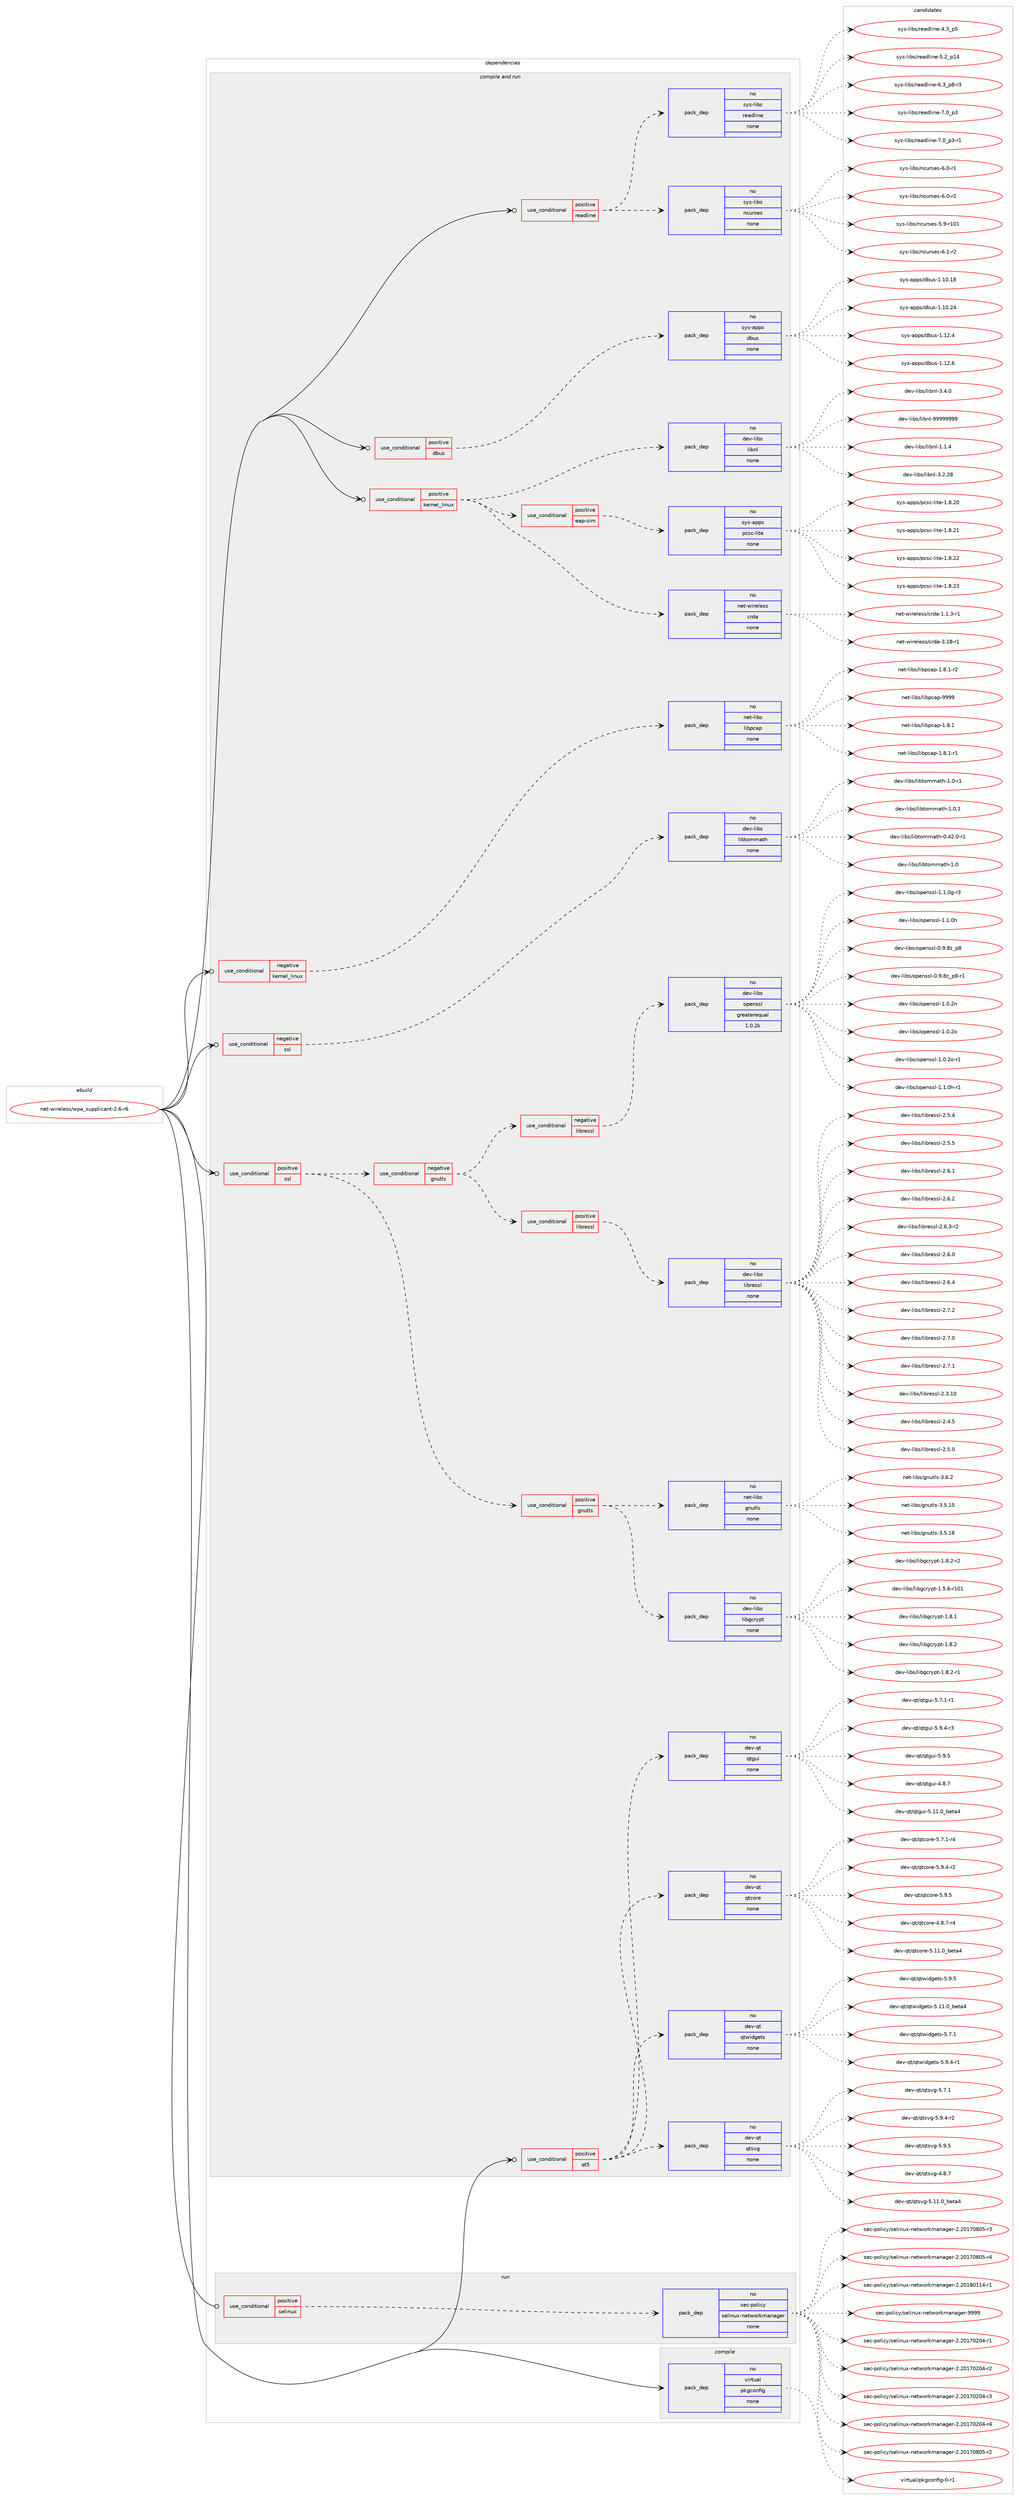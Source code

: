 digraph prolog {

# *************
# Graph options
# *************

newrank=true;
concentrate=true;
compound=true;
graph [rankdir=LR,fontname=Helvetica,fontsize=10,ranksep=1.5];#, ranksep=2.5, nodesep=0.2];
edge  [arrowhead=vee];
node  [fontname=Helvetica,fontsize=10];

# **********
# The ebuild
# **********

subgraph cluster_leftcol {
color=gray;
rank=same;
label=<<i>ebuild</i>>;
id [label="net-wireless/wpa_supplicant-2.6-r6", color=red, width=4, href="../net-wireless/wpa_supplicant-2.6-r6.svg"];
}

# ****************
# The dependencies
# ****************

subgraph cluster_midcol {
color=gray;
label=<<i>dependencies</i>>;
subgraph cluster_compile {
fillcolor="#eeeeee";
style=filled;
label=<<i>compile</i>>;
subgraph pack354 {
dependency591 [label=<<TABLE BORDER="0" CELLBORDER="1" CELLSPACING="0" CELLPADDING="4" WIDTH="220"><TR><TD ROWSPAN="6" CELLPADDING="30">pack_dep</TD></TR><TR><TD WIDTH="110">no</TD></TR><TR><TD>virtual</TD></TR><TR><TD>pkgconfig</TD></TR><TR><TD>none</TD></TR><TR><TD></TD></TR></TABLE>>, shape=none, color=blue];
}
id:e -> dependency591:w [weight=20,style="solid",arrowhead="vee"];
}
subgraph cluster_compileandrun {
fillcolor="#eeeeee";
style=filled;
label=<<i>compile and run</i>>;
subgraph cond227 {
dependency592 [label=<<TABLE BORDER="0" CELLBORDER="1" CELLSPACING="0" CELLPADDING="4"><TR><TD ROWSPAN="3" CELLPADDING="10">use_conditional</TD></TR><TR><TD>negative</TD></TR><TR><TD>kernel_linux</TD></TR></TABLE>>, shape=none, color=red];
subgraph pack355 {
dependency593 [label=<<TABLE BORDER="0" CELLBORDER="1" CELLSPACING="0" CELLPADDING="4" WIDTH="220"><TR><TD ROWSPAN="6" CELLPADDING="30">pack_dep</TD></TR><TR><TD WIDTH="110">no</TD></TR><TR><TD>net-libs</TD></TR><TR><TD>libpcap</TD></TR><TR><TD>none</TD></TR><TR><TD></TD></TR></TABLE>>, shape=none, color=blue];
}
dependency592:e -> dependency593:w [weight=20,style="dashed",arrowhead="vee"];
}
id:e -> dependency592:w [weight=20,style="solid",arrowhead="odotvee"];
subgraph cond228 {
dependency594 [label=<<TABLE BORDER="0" CELLBORDER="1" CELLSPACING="0" CELLPADDING="4"><TR><TD ROWSPAN="3" CELLPADDING="10">use_conditional</TD></TR><TR><TD>negative</TD></TR><TR><TD>ssl</TD></TR></TABLE>>, shape=none, color=red];
subgraph pack356 {
dependency595 [label=<<TABLE BORDER="0" CELLBORDER="1" CELLSPACING="0" CELLPADDING="4" WIDTH="220"><TR><TD ROWSPAN="6" CELLPADDING="30">pack_dep</TD></TR><TR><TD WIDTH="110">no</TD></TR><TR><TD>dev-libs</TD></TR><TR><TD>libtommath</TD></TR><TR><TD>none</TD></TR><TR><TD></TD></TR></TABLE>>, shape=none, color=blue];
}
dependency594:e -> dependency595:w [weight=20,style="dashed",arrowhead="vee"];
}
id:e -> dependency594:w [weight=20,style="solid",arrowhead="odotvee"];
subgraph cond229 {
dependency596 [label=<<TABLE BORDER="0" CELLBORDER="1" CELLSPACING="0" CELLPADDING="4"><TR><TD ROWSPAN="3" CELLPADDING="10">use_conditional</TD></TR><TR><TD>positive</TD></TR><TR><TD>dbus</TD></TR></TABLE>>, shape=none, color=red];
subgraph pack357 {
dependency597 [label=<<TABLE BORDER="0" CELLBORDER="1" CELLSPACING="0" CELLPADDING="4" WIDTH="220"><TR><TD ROWSPAN="6" CELLPADDING="30">pack_dep</TD></TR><TR><TD WIDTH="110">no</TD></TR><TR><TD>sys-apps</TD></TR><TR><TD>dbus</TD></TR><TR><TD>none</TD></TR><TR><TD></TD></TR></TABLE>>, shape=none, color=blue];
}
dependency596:e -> dependency597:w [weight=20,style="dashed",arrowhead="vee"];
}
id:e -> dependency596:w [weight=20,style="solid",arrowhead="odotvee"];
subgraph cond230 {
dependency598 [label=<<TABLE BORDER="0" CELLBORDER="1" CELLSPACING="0" CELLPADDING="4"><TR><TD ROWSPAN="3" CELLPADDING="10">use_conditional</TD></TR><TR><TD>positive</TD></TR><TR><TD>kernel_linux</TD></TR></TABLE>>, shape=none, color=red];
subgraph pack358 {
dependency599 [label=<<TABLE BORDER="0" CELLBORDER="1" CELLSPACING="0" CELLPADDING="4" WIDTH="220"><TR><TD ROWSPAN="6" CELLPADDING="30">pack_dep</TD></TR><TR><TD WIDTH="110">no</TD></TR><TR><TD>dev-libs</TD></TR><TR><TD>libnl</TD></TR><TR><TD>none</TD></TR><TR><TD></TD></TR></TABLE>>, shape=none, color=blue];
}
dependency598:e -> dependency599:w [weight=20,style="dashed",arrowhead="vee"];
subgraph pack359 {
dependency600 [label=<<TABLE BORDER="0" CELLBORDER="1" CELLSPACING="0" CELLPADDING="4" WIDTH="220"><TR><TD ROWSPAN="6" CELLPADDING="30">pack_dep</TD></TR><TR><TD WIDTH="110">no</TD></TR><TR><TD>net-wireless</TD></TR><TR><TD>crda</TD></TR><TR><TD>none</TD></TR><TR><TD></TD></TR></TABLE>>, shape=none, color=blue];
}
dependency598:e -> dependency600:w [weight=20,style="dashed",arrowhead="vee"];
subgraph cond231 {
dependency601 [label=<<TABLE BORDER="0" CELLBORDER="1" CELLSPACING="0" CELLPADDING="4"><TR><TD ROWSPAN="3" CELLPADDING="10">use_conditional</TD></TR><TR><TD>positive</TD></TR><TR><TD>eap-sim</TD></TR></TABLE>>, shape=none, color=red];
subgraph pack360 {
dependency602 [label=<<TABLE BORDER="0" CELLBORDER="1" CELLSPACING="0" CELLPADDING="4" WIDTH="220"><TR><TD ROWSPAN="6" CELLPADDING="30">pack_dep</TD></TR><TR><TD WIDTH="110">no</TD></TR><TR><TD>sys-apps</TD></TR><TR><TD>pcsc-lite</TD></TR><TR><TD>none</TD></TR><TR><TD></TD></TR></TABLE>>, shape=none, color=blue];
}
dependency601:e -> dependency602:w [weight=20,style="dashed",arrowhead="vee"];
}
dependency598:e -> dependency601:w [weight=20,style="dashed",arrowhead="vee"];
}
id:e -> dependency598:w [weight=20,style="solid",arrowhead="odotvee"];
subgraph cond232 {
dependency603 [label=<<TABLE BORDER="0" CELLBORDER="1" CELLSPACING="0" CELLPADDING="4"><TR><TD ROWSPAN="3" CELLPADDING="10">use_conditional</TD></TR><TR><TD>positive</TD></TR><TR><TD>qt5</TD></TR></TABLE>>, shape=none, color=red];
subgraph pack361 {
dependency604 [label=<<TABLE BORDER="0" CELLBORDER="1" CELLSPACING="0" CELLPADDING="4" WIDTH="220"><TR><TD ROWSPAN="6" CELLPADDING="30">pack_dep</TD></TR><TR><TD WIDTH="110">no</TD></TR><TR><TD>dev-qt</TD></TR><TR><TD>qtcore</TD></TR><TR><TD>none</TD></TR><TR><TD></TD></TR></TABLE>>, shape=none, color=blue];
}
dependency603:e -> dependency604:w [weight=20,style="dashed",arrowhead="vee"];
subgraph pack362 {
dependency605 [label=<<TABLE BORDER="0" CELLBORDER="1" CELLSPACING="0" CELLPADDING="4" WIDTH="220"><TR><TD ROWSPAN="6" CELLPADDING="30">pack_dep</TD></TR><TR><TD WIDTH="110">no</TD></TR><TR><TD>dev-qt</TD></TR><TR><TD>qtgui</TD></TR><TR><TD>none</TD></TR><TR><TD></TD></TR></TABLE>>, shape=none, color=blue];
}
dependency603:e -> dependency605:w [weight=20,style="dashed",arrowhead="vee"];
subgraph pack363 {
dependency606 [label=<<TABLE BORDER="0" CELLBORDER="1" CELLSPACING="0" CELLPADDING="4" WIDTH="220"><TR><TD ROWSPAN="6" CELLPADDING="30">pack_dep</TD></TR><TR><TD WIDTH="110">no</TD></TR><TR><TD>dev-qt</TD></TR><TR><TD>qtsvg</TD></TR><TR><TD>none</TD></TR><TR><TD></TD></TR></TABLE>>, shape=none, color=blue];
}
dependency603:e -> dependency606:w [weight=20,style="dashed",arrowhead="vee"];
subgraph pack364 {
dependency607 [label=<<TABLE BORDER="0" CELLBORDER="1" CELLSPACING="0" CELLPADDING="4" WIDTH="220"><TR><TD ROWSPAN="6" CELLPADDING="30">pack_dep</TD></TR><TR><TD WIDTH="110">no</TD></TR><TR><TD>dev-qt</TD></TR><TR><TD>qtwidgets</TD></TR><TR><TD>none</TD></TR><TR><TD></TD></TR></TABLE>>, shape=none, color=blue];
}
dependency603:e -> dependency607:w [weight=20,style="dashed",arrowhead="vee"];
}
id:e -> dependency603:w [weight=20,style="solid",arrowhead="odotvee"];
subgraph cond233 {
dependency608 [label=<<TABLE BORDER="0" CELLBORDER="1" CELLSPACING="0" CELLPADDING="4"><TR><TD ROWSPAN="3" CELLPADDING="10">use_conditional</TD></TR><TR><TD>positive</TD></TR><TR><TD>readline</TD></TR></TABLE>>, shape=none, color=red];
subgraph pack365 {
dependency609 [label=<<TABLE BORDER="0" CELLBORDER="1" CELLSPACING="0" CELLPADDING="4" WIDTH="220"><TR><TD ROWSPAN="6" CELLPADDING="30">pack_dep</TD></TR><TR><TD WIDTH="110">no</TD></TR><TR><TD>sys-libs</TD></TR><TR><TD>ncurses</TD></TR><TR><TD>none</TD></TR><TR><TD></TD></TR></TABLE>>, shape=none, color=blue];
}
dependency608:e -> dependency609:w [weight=20,style="dashed",arrowhead="vee"];
subgraph pack366 {
dependency610 [label=<<TABLE BORDER="0" CELLBORDER="1" CELLSPACING="0" CELLPADDING="4" WIDTH="220"><TR><TD ROWSPAN="6" CELLPADDING="30">pack_dep</TD></TR><TR><TD WIDTH="110">no</TD></TR><TR><TD>sys-libs</TD></TR><TR><TD>readline</TD></TR><TR><TD>none</TD></TR><TR><TD></TD></TR></TABLE>>, shape=none, color=blue];
}
dependency608:e -> dependency610:w [weight=20,style="dashed",arrowhead="vee"];
}
id:e -> dependency608:w [weight=20,style="solid",arrowhead="odotvee"];
subgraph cond234 {
dependency611 [label=<<TABLE BORDER="0" CELLBORDER="1" CELLSPACING="0" CELLPADDING="4"><TR><TD ROWSPAN="3" CELLPADDING="10">use_conditional</TD></TR><TR><TD>positive</TD></TR><TR><TD>ssl</TD></TR></TABLE>>, shape=none, color=red];
subgraph cond235 {
dependency612 [label=<<TABLE BORDER="0" CELLBORDER="1" CELLSPACING="0" CELLPADDING="4"><TR><TD ROWSPAN="3" CELLPADDING="10">use_conditional</TD></TR><TR><TD>positive</TD></TR><TR><TD>gnutls</TD></TR></TABLE>>, shape=none, color=red];
subgraph pack367 {
dependency613 [label=<<TABLE BORDER="0" CELLBORDER="1" CELLSPACING="0" CELLPADDING="4" WIDTH="220"><TR><TD ROWSPAN="6" CELLPADDING="30">pack_dep</TD></TR><TR><TD WIDTH="110">no</TD></TR><TR><TD>dev-libs</TD></TR><TR><TD>libgcrypt</TD></TR><TR><TD>none</TD></TR><TR><TD></TD></TR></TABLE>>, shape=none, color=blue];
}
dependency612:e -> dependency613:w [weight=20,style="dashed",arrowhead="vee"];
subgraph pack368 {
dependency614 [label=<<TABLE BORDER="0" CELLBORDER="1" CELLSPACING="0" CELLPADDING="4" WIDTH="220"><TR><TD ROWSPAN="6" CELLPADDING="30">pack_dep</TD></TR><TR><TD WIDTH="110">no</TD></TR><TR><TD>net-libs</TD></TR><TR><TD>gnutls</TD></TR><TR><TD>none</TD></TR><TR><TD></TD></TR></TABLE>>, shape=none, color=blue];
}
dependency612:e -> dependency614:w [weight=20,style="dashed",arrowhead="vee"];
}
dependency611:e -> dependency612:w [weight=20,style="dashed",arrowhead="vee"];
subgraph cond236 {
dependency615 [label=<<TABLE BORDER="0" CELLBORDER="1" CELLSPACING="0" CELLPADDING="4"><TR><TD ROWSPAN="3" CELLPADDING="10">use_conditional</TD></TR><TR><TD>negative</TD></TR><TR><TD>gnutls</TD></TR></TABLE>>, shape=none, color=red];
subgraph cond237 {
dependency616 [label=<<TABLE BORDER="0" CELLBORDER="1" CELLSPACING="0" CELLPADDING="4"><TR><TD ROWSPAN="3" CELLPADDING="10">use_conditional</TD></TR><TR><TD>negative</TD></TR><TR><TD>libressl</TD></TR></TABLE>>, shape=none, color=red];
subgraph pack369 {
dependency617 [label=<<TABLE BORDER="0" CELLBORDER="1" CELLSPACING="0" CELLPADDING="4" WIDTH="220"><TR><TD ROWSPAN="6" CELLPADDING="30">pack_dep</TD></TR><TR><TD WIDTH="110">no</TD></TR><TR><TD>dev-libs</TD></TR><TR><TD>openssl</TD></TR><TR><TD>greaterequal</TD></TR><TR><TD>1.0.2k</TD></TR></TABLE>>, shape=none, color=blue];
}
dependency616:e -> dependency617:w [weight=20,style="dashed",arrowhead="vee"];
}
dependency615:e -> dependency616:w [weight=20,style="dashed",arrowhead="vee"];
subgraph cond238 {
dependency618 [label=<<TABLE BORDER="0" CELLBORDER="1" CELLSPACING="0" CELLPADDING="4"><TR><TD ROWSPAN="3" CELLPADDING="10">use_conditional</TD></TR><TR><TD>positive</TD></TR><TR><TD>libressl</TD></TR></TABLE>>, shape=none, color=red];
subgraph pack370 {
dependency619 [label=<<TABLE BORDER="0" CELLBORDER="1" CELLSPACING="0" CELLPADDING="4" WIDTH="220"><TR><TD ROWSPAN="6" CELLPADDING="30">pack_dep</TD></TR><TR><TD WIDTH="110">no</TD></TR><TR><TD>dev-libs</TD></TR><TR><TD>libressl</TD></TR><TR><TD>none</TD></TR><TR><TD></TD></TR></TABLE>>, shape=none, color=blue];
}
dependency618:e -> dependency619:w [weight=20,style="dashed",arrowhead="vee"];
}
dependency615:e -> dependency618:w [weight=20,style="dashed",arrowhead="vee"];
}
dependency611:e -> dependency615:w [weight=20,style="dashed",arrowhead="vee"];
}
id:e -> dependency611:w [weight=20,style="solid",arrowhead="odotvee"];
}
subgraph cluster_run {
fillcolor="#eeeeee";
style=filled;
label=<<i>run</i>>;
subgraph cond239 {
dependency620 [label=<<TABLE BORDER="0" CELLBORDER="1" CELLSPACING="0" CELLPADDING="4"><TR><TD ROWSPAN="3" CELLPADDING="10">use_conditional</TD></TR><TR><TD>positive</TD></TR><TR><TD>selinux</TD></TR></TABLE>>, shape=none, color=red];
subgraph pack371 {
dependency621 [label=<<TABLE BORDER="0" CELLBORDER="1" CELLSPACING="0" CELLPADDING="4" WIDTH="220"><TR><TD ROWSPAN="6" CELLPADDING="30">pack_dep</TD></TR><TR><TD WIDTH="110">no</TD></TR><TR><TD>sec-policy</TD></TR><TR><TD>selinux-networkmanager</TD></TR><TR><TD>none</TD></TR><TR><TD></TD></TR></TABLE>>, shape=none, color=blue];
}
dependency620:e -> dependency621:w [weight=20,style="dashed",arrowhead="vee"];
}
id:e -> dependency620:w [weight=20,style="solid",arrowhead="odot"];
}
}

# **************
# The candidates
# **************

subgraph cluster_choices {
rank=same;
color=gray;
label=<<i>candidates</i>>;

subgraph choice354 {
color=black;
nodesep=1;
choice11810511411611797108471121071039911111010210510345484511449 [label="virtual/pkgconfig-0-r1", color=red, width=4,href="../virtual/pkgconfig-0-r1.svg"];
dependency591:e -> choice11810511411611797108471121071039911111010210510345484511449:w [style=dotted,weight="100"];
}
subgraph choice355 {
color=black;
nodesep=1;
choice110101116451081059811547108105981129997112454946564649 [label="net-libs/libpcap-1.8.1", color=red, width=4,href="../net-libs/libpcap-1.8.1.svg"];
choice1101011164510810598115471081059811299971124549465646494511449 [label="net-libs/libpcap-1.8.1-r1", color=red, width=4,href="../net-libs/libpcap-1.8.1-r1.svg"];
choice1101011164510810598115471081059811299971124549465646494511450 [label="net-libs/libpcap-1.8.1-r2", color=red, width=4,href="../net-libs/libpcap-1.8.1-r2.svg"];
choice1101011164510810598115471081059811299971124557575757 [label="net-libs/libpcap-9999", color=red, width=4,href="../net-libs/libpcap-9999.svg"];
dependency593:e -> choice110101116451081059811547108105981129997112454946564649:w [style=dotted,weight="100"];
dependency593:e -> choice1101011164510810598115471081059811299971124549465646494511449:w [style=dotted,weight="100"];
dependency593:e -> choice1101011164510810598115471081059811299971124549465646494511450:w [style=dotted,weight="100"];
dependency593:e -> choice1101011164510810598115471081059811299971124557575757:w [style=dotted,weight="100"];
}
subgraph choice356 {
color=black;
nodesep=1;
choice1001011184510810598115471081059811611110910997116104454846525046484511449 [label="dev-libs/libtommath-0.42.0-r1", color=red, width=4,href="../dev-libs/libtommath-0.42.0-r1.svg"];
choice100101118451081059811547108105981161111091099711610445494648 [label="dev-libs/libtommath-1.0", color=red, width=4,href="../dev-libs/libtommath-1.0.svg"];
choice1001011184510810598115471081059811611110910997116104454946484511449 [label="dev-libs/libtommath-1.0-r1", color=red, width=4,href="../dev-libs/libtommath-1.0-r1.svg"];
choice1001011184510810598115471081059811611110910997116104454946484649 [label="dev-libs/libtommath-1.0.1", color=red, width=4,href="../dev-libs/libtommath-1.0.1.svg"];
dependency595:e -> choice1001011184510810598115471081059811611110910997116104454846525046484511449:w [style=dotted,weight="100"];
dependency595:e -> choice100101118451081059811547108105981161111091099711610445494648:w [style=dotted,weight="100"];
dependency595:e -> choice1001011184510810598115471081059811611110910997116104454946484511449:w [style=dotted,weight="100"];
dependency595:e -> choice1001011184510810598115471081059811611110910997116104454946484649:w [style=dotted,weight="100"];
}
subgraph choice357 {
color=black;
nodesep=1;
choice115121115459711211211547100981171154549464948464956 [label="sys-apps/dbus-1.10.18", color=red, width=4,href="../sys-apps/dbus-1.10.18.svg"];
choice115121115459711211211547100981171154549464948465052 [label="sys-apps/dbus-1.10.24", color=red, width=4,href="../sys-apps/dbus-1.10.24.svg"];
choice1151211154597112112115471009811711545494649504652 [label="sys-apps/dbus-1.12.4", color=red, width=4,href="../sys-apps/dbus-1.12.4.svg"];
choice1151211154597112112115471009811711545494649504654 [label="sys-apps/dbus-1.12.6", color=red, width=4,href="../sys-apps/dbus-1.12.6.svg"];
dependency597:e -> choice115121115459711211211547100981171154549464948464956:w [style=dotted,weight="100"];
dependency597:e -> choice115121115459711211211547100981171154549464948465052:w [style=dotted,weight="100"];
dependency597:e -> choice1151211154597112112115471009811711545494649504652:w [style=dotted,weight="100"];
dependency597:e -> choice1151211154597112112115471009811711545494649504654:w [style=dotted,weight="100"];
}
subgraph choice358 {
color=black;
nodesep=1;
choice10010111845108105981154710810598110108454946494652 [label="dev-libs/libnl-1.1.4", color=red, width=4,href="../dev-libs/libnl-1.1.4.svg"];
choice1001011184510810598115471081059811010845514650465056 [label="dev-libs/libnl-3.2.28", color=red, width=4,href="../dev-libs/libnl-3.2.28.svg"];
choice10010111845108105981154710810598110108455146524648 [label="dev-libs/libnl-3.4.0", color=red, width=4,href="../dev-libs/libnl-3.4.0.svg"];
choice10010111845108105981154710810598110108455757575757575757 [label="dev-libs/libnl-99999999", color=red, width=4,href="../dev-libs/libnl-99999999.svg"];
dependency599:e -> choice10010111845108105981154710810598110108454946494652:w [style=dotted,weight="100"];
dependency599:e -> choice1001011184510810598115471081059811010845514650465056:w [style=dotted,weight="100"];
dependency599:e -> choice10010111845108105981154710810598110108455146524648:w [style=dotted,weight="100"];
dependency599:e -> choice10010111845108105981154710810598110108455757575757575757:w [style=dotted,weight="100"];
}
subgraph choice359 {
color=black;
nodesep=1;
choice110101116451191051141011081011151154799114100974549464946514511449 [label="net-wireless/crda-1.1.3-r1", color=red, width=4,href="../net-wireless/crda-1.1.3-r1.svg"];
choice1101011164511910511410110810111511547991141009745514649564511449 [label="net-wireless/crda-3.18-r1", color=red, width=4,href="../net-wireless/crda-3.18-r1.svg"];
dependency600:e -> choice110101116451191051141011081011151154799114100974549464946514511449:w [style=dotted,weight="100"];
dependency600:e -> choice1101011164511910511410110810111511547991141009745514649564511449:w [style=dotted,weight="100"];
}
subgraph choice360 {
color=black;
nodesep=1;
choice11512111545971121121154711299115994510810511610145494656465048 [label="sys-apps/pcsc-lite-1.8.20", color=red, width=4,href="../sys-apps/pcsc-lite-1.8.20.svg"];
choice11512111545971121121154711299115994510810511610145494656465049 [label="sys-apps/pcsc-lite-1.8.21", color=red, width=4,href="../sys-apps/pcsc-lite-1.8.21.svg"];
choice11512111545971121121154711299115994510810511610145494656465050 [label="sys-apps/pcsc-lite-1.8.22", color=red, width=4,href="../sys-apps/pcsc-lite-1.8.22.svg"];
choice11512111545971121121154711299115994510810511610145494656465051 [label="sys-apps/pcsc-lite-1.8.23", color=red, width=4,href="../sys-apps/pcsc-lite-1.8.23.svg"];
dependency602:e -> choice11512111545971121121154711299115994510810511610145494656465048:w [style=dotted,weight="100"];
dependency602:e -> choice11512111545971121121154711299115994510810511610145494656465049:w [style=dotted,weight="100"];
dependency602:e -> choice11512111545971121121154711299115994510810511610145494656465050:w [style=dotted,weight="100"];
dependency602:e -> choice11512111545971121121154711299115994510810511610145494656465051:w [style=dotted,weight="100"];
}
subgraph choice361 {
color=black;
nodesep=1;
choice1001011184511311647113116991111141014552465646554511452 [label="dev-qt/qtcore-4.8.7-r4", color=red, width=4,href="../dev-qt/qtcore-4.8.7-r4.svg"];
choice1001011184511311647113116991111141014553464949464895981011169752 [label="dev-qt/qtcore-5.11.0_beta4", color=red, width=4,href="../dev-qt/qtcore-5.11.0_beta4.svg"];
choice1001011184511311647113116991111141014553465546494511452 [label="dev-qt/qtcore-5.7.1-r4", color=red, width=4,href="../dev-qt/qtcore-5.7.1-r4.svg"];
choice1001011184511311647113116991111141014553465746524511450 [label="dev-qt/qtcore-5.9.4-r2", color=red, width=4,href="../dev-qt/qtcore-5.9.4-r2.svg"];
choice100101118451131164711311699111114101455346574653 [label="dev-qt/qtcore-5.9.5", color=red, width=4,href="../dev-qt/qtcore-5.9.5.svg"];
dependency604:e -> choice1001011184511311647113116991111141014552465646554511452:w [style=dotted,weight="100"];
dependency604:e -> choice1001011184511311647113116991111141014553464949464895981011169752:w [style=dotted,weight="100"];
dependency604:e -> choice1001011184511311647113116991111141014553465546494511452:w [style=dotted,weight="100"];
dependency604:e -> choice1001011184511311647113116991111141014553465746524511450:w [style=dotted,weight="100"];
dependency604:e -> choice100101118451131164711311699111114101455346574653:w [style=dotted,weight="100"];
}
subgraph choice362 {
color=black;
nodesep=1;
choice1001011184511311647113116103117105455246564655 [label="dev-qt/qtgui-4.8.7", color=red, width=4,href="../dev-qt/qtgui-4.8.7.svg"];
choice10010111845113116471131161031171054553464949464895981011169752 [label="dev-qt/qtgui-5.11.0_beta4", color=red, width=4,href="../dev-qt/qtgui-5.11.0_beta4.svg"];
choice10010111845113116471131161031171054553465546494511449 [label="dev-qt/qtgui-5.7.1-r1", color=red, width=4,href="../dev-qt/qtgui-5.7.1-r1.svg"];
choice10010111845113116471131161031171054553465746524511451 [label="dev-qt/qtgui-5.9.4-r3", color=red, width=4,href="../dev-qt/qtgui-5.9.4-r3.svg"];
choice1001011184511311647113116103117105455346574653 [label="dev-qt/qtgui-5.9.5", color=red, width=4,href="../dev-qt/qtgui-5.9.5.svg"];
dependency605:e -> choice1001011184511311647113116103117105455246564655:w [style=dotted,weight="100"];
dependency605:e -> choice10010111845113116471131161031171054553464949464895981011169752:w [style=dotted,weight="100"];
dependency605:e -> choice10010111845113116471131161031171054553465546494511449:w [style=dotted,weight="100"];
dependency605:e -> choice10010111845113116471131161031171054553465746524511451:w [style=dotted,weight="100"];
dependency605:e -> choice1001011184511311647113116103117105455346574653:w [style=dotted,weight="100"];
}
subgraph choice363 {
color=black;
nodesep=1;
choice1001011184511311647113116115118103455246564655 [label="dev-qt/qtsvg-4.8.7", color=red, width=4,href="../dev-qt/qtsvg-4.8.7.svg"];
choice10010111845113116471131161151181034553464949464895981011169752 [label="dev-qt/qtsvg-5.11.0_beta4", color=red, width=4,href="../dev-qt/qtsvg-5.11.0_beta4.svg"];
choice1001011184511311647113116115118103455346554649 [label="dev-qt/qtsvg-5.7.1", color=red, width=4,href="../dev-qt/qtsvg-5.7.1.svg"];
choice10010111845113116471131161151181034553465746524511450 [label="dev-qt/qtsvg-5.9.4-r2", color=red, width=4,href="../dev-qt/qtsvg-5.9.4-r2.svg"];
choice1001011184511311647113116115118103455346574653 [label="dev-qt/qtsvg-5.9.5", color=red, width=4,href="../dev-qt/qtsvg-5.9.5.svg"];
dependency606:e -> choice1001011184511311647113116115118103455246564655:w [style=dotted,weight="100"];
dependency606:e -> choice10010111845113116471131161151181034553464949464895981011169752:w [style=dotted,weight="100"];
dependency606:e -> choice1001011184511311647113116115118103455346554649:w [style=dotted,weight="100"];
dependency606:e -> choice10010111845113116471131161151181034553465746524511450:w [style=dotted,weight="100"];
dependency606:e -> choice1001011184511311647113116115118103455346574653:w [style=dotted,weight="100"];
}
subgraph choice364 {
color=black;
nodesep=1;
choice10010111845113116471131161191051001031011161154553464949464895981011169752 [label="dev-qt/qtwidgets-5.11.0_beta4", color=red, width=4,href="../dev-qt/qtwidgets-5.11.0_beta4.svg"];
choice1001011184511311647113116119105100103101116115455346554649 [label="dev-qt/qtwidgets-5.7.1", color=red, width=4,href="../dev-qt/qtwidgets-5.7.1.svg"];
choice10010111845113116471131161191051001031011161154553465746524511449 [label="dev-qt/qtwidgets-5.9.4-r1", color=red, width=4,href="../dev-qt/qtwidgets-5.9.4-r1.svg"];
choice1001011184511311647113116119105100103101116115455346574653 [label="dev-qt/qtwidgets-5.9.5", color=red, width=4,href="../dev-qt/qtwidgets-5.9.5.svg"];
dependency607:e -> choice10010111845113116471131161191051001031011161154553464949464895981011169752:w [style=dotted,weight="100"];
dependency607:e -> choice1001011184511311647113116119105100103101116115455346554649:w [style=dotted,weight="100"];
dependency607:e -> choice10010111845113116471131161191051001031011161154553465746524511449:w [style=dotted,weight="100"];
dependency607:e -> choice1001011184511311647113116119105100103101116115455346574653:w [style=dotted,weight="100"];
}
subgraph choice365 {
color=black;
nodesep=1;
choice11512111545108105981154711099117114115101115455446484511449 [label="sys-libs/ncurses-6.0-r1", color=red, width=4,href="../sys-libs/ncurses-6.0-r1.svg"];
choice11512111545108105981154711099117114115101115455446484511450 [label="sys-libs/ncurses-6.0-r2", color=red, width=4,href="../sys-libs/ncurses-6.0-r2.svg"];
choice115121115451081059811547110991171141151011154553465745114494849 [label="sys-libs/ncurses-5.9-r101", color=red, width=4,href="../sys-libs/ncurses-5.9-r101.svg"];
choice11512111545108105981154711099117114115101115455446494511450 [label="sys-libs/ncurses-6.1-r2", color=red, width=4,href="../sys-libs/ncurses-6.1-r2.svg"];
dependency609:e -> choice11512111545108105981154711099117114115101115455446484511449:w [style=dotted,weight="100"];
dependency609:e -> choice11512111545108105981154711099117114115101115455446484511450:w [style=dotted,weight="100"];
dependency609:e -> choice115121115451081059811547110991171141151011154553465745114494849:w [style=dotted,weight="100"];
dependency609:e -> choice11512111545108105981154711099117114115101115455446494511450:w [style=dotted,weight="100"];
}
subgraph choice366 {
color=black;
nodesep=1;
choice11512111545108105981154711410197100108105110101455246519511253 [label="sys-libs/readline-4.3_p5", color=red, width=4,href="../sys-libs/readline-4.3_p5.svg"];
choice1151211154510810598115471141019710010810511010145534650951124952 [label="sys-libs/readline-5.2_p14", color=red, width=4,href="../sys-libs/readline-5.2_p14.svg"];
choice115121115451081059811547114101971001081051101014554465195112564511451 [label="sys-libs/readline-6.3_p8-r3", color=red, width=4,href="../sys-libs/readline-6.3_p8-r3.svg"];
choice11512111545108105981154711410197100108105110101455546489511251 [label="sys-libs/readline-7.0_p3", color=red, width=4,href="../sys-libs/readline-7.0_p3.svg"];
choice115121115451081059811547114101971001081051101014555464895112514511449 [label="sys-libs/readline-7.0_p3-r1", color=red, width=4,href="../sys-libs/readline-7.0_p3-r1.svg"];
dependency610:e -> choice11512111545108105981154711410197100108105110101455246519511253:w [style=dotted,weight="100"];
dependency610:e -> choice1151211154510810598115471141019710010810511010145534650951124952:w [style=dotted,weight="100"];
dependency610:e -> choice115121115451081059811547114101971001081051101014554465195112564511451:w [style=dotted,weight="100"];
dependency610:e -> choice11512111545108105981154711410197100108105110101455546489511251:w [style=dotted,weight="100"];
dependency610:e -> choice115121115451081059811547114101971001081051101014555464895112514511449:w [style=dotted,weight="100"];
}
subgraph choice367 {
color=black;
nodesep=1;
choice100101118451081059811547108105981039911412111211645494653465445114494849 [label="dev-libs/libgcrypt-1.5.6-r101", color=red, width=4,href="../dev-libs/libgcrypt-1.5.6-r101.svg"];
choice1001011184510810598115471081059810399114121112116454946564649 [label="dev-libs/libgcrypt-1.8.1", color=red, width=4,href="../dev-libs/libgcrypt-1.8.1.svg"];
choice1001011184510810598115471081059810399114121112116454946564650 [label="dev-libs/libgcrypt-1.8.2", color=red, width=4,href="../dev-libs/libgcrypt-1.8.2.svg"];
choice10010111845108105981154710810598103991141211121164549465646504511449 [label="dev-libs/libgcrypt-1.8.2-r1", color=red, width=4,href="../dev-libs/libgcrypt-1.8.2-r1.svg"];
choice10010111845108105981154710810598103991141211121164549465646504511450 [label="dev-libs/libgcrypt-1.8.2-r2", color=red, width=4,href="../dev-libs/libgcrypt-1.8.2-r2.svg"];
dependency613:e -> choice100101118451081059811547108105981039911412111211645494653465445114494849:w [style=dotted,weight="100"];
dependency613:e -> choice1001011184510810598115471081059810399114121112116454946564649:w [style=dotted,weight="100"];
dependency613:e -> choice1001011184510810598115471081059810399114121112116454946564650:w [style=dotted,weight="100"];
dependency613:e -> choice10010111845108105981154710810598103991141211121164549465646504511449:w [style=dotted,weight="100"];
dependency613:e -> choice10010111845108105981154710810598103991141211121164549465646504511450:w [style=dotted,weight="100"];
}
subgraph choice368 {
color=black;
nodesep=1;
choice11010111645108105981154710311011711610811545514653464953 [label="net-libs/gnutls-3.5.15", color=red, width=4,href="../net-libs/gnutls-3.5.15.svg"];
choice11010111645108105981154710311011711610811545514653464956 [label="net-libs/gnutls-3.5.18", color=red, width=4,href="../net-libs/gnutls-3.5.18.svg"];
choice110101116451081059811547103110117116108115455146544650 [label="net-libs/gnutls-3.6.2", color=red, width=4,href="../net-libs/gnutls-3.6.2.svg"];
dependency614:e -> choice11010111645108105981154710311011711610811545514653464953:w [style=dotted,weight="100"];
dependency614:e -> choice11010111645108105981154710311011711610811545514653464956:w [style=dotted,weight="100"];
dependency614:e -> choice110101116451081059811547103110117116108115455146544650:w [style=dotted,weight="100"];
}
subgraph choice369 {
color=black;
nodesep=1;
choice1001011184510810598115471111121011101151151084549464946481034511451 [label="dev-libs/openssl-1.1.0g-r3", color=red, width=4,href="../dev-libs/openssl-1.1.0g-r3.svg"];
choice100101118451081059811547111112101110115115108454946494648104 [label="dev-libs/openssl-1.1.0h", color=red, width=4,href="../dev-libs/openssl-1.1.0h.svg"];
choice1001011184510810598115471111121011101151151084548465746561229511256 [label="dev-libs/openssl-0.9.8z_p8", color=red, width=4,href="../dev-libs/openssl-0.9.8z_p8.svg"];
choice10010111845108105981154711111210111011511510845484657465612295112564511449 [label="dev-libs/openssl-0.9.8z_p8-r1", color=red, width=4,href="../dev-libs/openssl-0.9.8z_p8-r1.svg"];
choice100101118451081059811547111112101110115115108454946484650110 [label="dev-libs/openssl-1.0.2n", color=red, width=4,href="../dev-libs/openssl-1.0.2n.svg"];
choice100101118451081059811547111112101110115115108454946484650111 [label="dev-libs/openssl-1.0.2o", color=red, width=4,href="../dev-libs/openssl-1.0.2o.svg"];
choice1001011184510810598115471111121011101151151084549464846501114511449 [label="dev-libs/openssl-1.0.2o-r1", color=red, width=4,href="../dev-libs/openssl-1.0.2o-r1.svg"];
choice1001011184510810598115471111121011101151151084549464946481044511449 [label="dev-libs/openssl-1.1.0h-r1", color=red, width=4,href="../dev-libs/openssl-1.1.0h-r1.svg"];
dependency617:e -> choice1001011184510810598115471111121011101151151084549464946481034511451:w [style=dotted,weight="100"];
dependency617:e -> choice100101118451081059811547111112101110115115108454946494648104:w [style=dotted,weight="100"];
dependency617:e -> choice1001011184510810598115471111121011101151151084548465746561229511256:w [style=dotted,weight="100"];
dependency617:e -> choice10010111845108105981154711111210111011511510845484657465612295112564511449:w [style=dotted,weight="100"];
dependency617:e -> choice100101118451081059811547111112101110115115108454946484650110:w [style=dotted,weight="100"];
dependency617:e -> choice100101118451081059811547111112101110115115108454946484650111:w [style=dotted,weight="100"];
dependency617:e -> choice1001011184510810598115471111121011101151151084549464846501114511449:w [style=dotted,weight="100"];
dependency617:e -> choice1001011184510810598115471111121011101151151084549464946481044511449:w [style=dotted,weight="100"];
}
subgraph choice370 {
color=black;
nodesep=1;
choice10010111845108105981154710810598114101115115108455046554648 [label="dev-libs/libressl-2.7.0", color=red, width=4,href="../dev-libs/libressl-2.7.0.svg"];
choice10010111845108105981154710810598114101115115108455046554649 [label="dev-libs/libressl-2.7.1", color=red, width=4,href="../dev-libs/libressl-2.7.1.svg"];
choice1001011184510810598115471081059811410111511510845504651464948 [label="dev-libs/libressl-2.3.10", color=red, width=4,href="../dev-libs/libressl-2.3.10.svg"];
choice10010111845108105981154710810598114101115115108455046524653 [label="dev-libs/libressl-2.4.5", color=red, width=4,href="../dev-libs/libressl-2.4.5.svg"];
choice10010111845108105981154710810598114101115115108455046534648 [label="dev-libs/libressl-2.5.0", color=red, width=4,href="../dev-libs/libressl-2.5.0.svg"];
choice10010111845108105981154710810598114101115115108455046534652 [label="dev-libs/libressl-2.5.4", color=red, width=4,href="../dev-libs/libressl-2.5.4.svg"];
choice10010111845108105981154710810598114101115115108455046534653 [label="dev-libs/libressl-2.5.5", color=red, width=4,href="../dev-libs/libressl-2.5.5.svg"];
choice10010111845108105981154710810598114101115115108455046544649 [label="dev-libs/libressl-2.6.1", color=red, width=4,href="../dev-libs/libressl-2.6.1.svg"];
choice10010111845108105981154710810598114101115115108455046544650 [label="dev-libs/libressl-2.6.2", color=red, width=4,href="../dev-libs/libressl-2.6.2.svg"];
choice100101118451081059811547108105981141011151151084550465446514511450 [label="dev-libs/libressl-2.6.3-r2", color=red, width=4,href="../dev-libs/libressl-2.6.3-r2.svg"];
choice10010111845108105981154710810598114101115115108455046544648 [label="dev-libs/libressl-2.6.0", color=red, width=4,href="../dev-libs/libressl-2.6.0.svg"];
choice10010111845108105981154710810598114101115115108455046544652 [label="dev-libs/libressl-2.6.4", color=red, width=4,href="../dev-libs/libressl-2.6.4.svg"];
choice10010111845108105981154710810598114101115115108455046554650 [label="dev-libs/libressl-2.7.2", color=red, width=4,href="../dev-libs/libressl-2.7.2.svg"];
dependency619:e -> choice10010111845108105981154710810598114101115115108455046554648:w [style=dotted,weight="100"];
dependency619:e -> choice10010111845108105981154710810598114101115115108455046554649:w [style=dotted,weight="100"];
dependency619:e -> choice1001011184510810598115471081059811410111511510845504651464948:w [style=dotted,weight="100"];
dependency619:e -> choice10010111845108105981154710810598114101115115108455046524653:w [style=dotted,weight="100"];
dependency619:e -> choice10010111845108105981154710810598114101115115108455046534648:w [style=dotted,weight="100"];
dependency619:e -> choice10010111845108105981154710810598114101115115108455046534652:w [style=dotted,weight="100"];
dependency619:e -> choice10010111845108105981154710810598114101115115108455046534653:w [style=dotted,weight="100"];
dependency619:e -> choice10010111845108105981154710810598114101115115108455046544649:w [style=dotted,weight="100"];
dependency619:e -> choice10010111845108105981154710810598114101115115108455046544650:w [style=dotted,weight="100"];
dependency619:e -> choice100101118451081059811547108105981141011151151084550465446514511450:w [style=dotted,weight="100"];
dependency619:e -> choice10010111845108105981154710810598114101115115108455046544648:w [style=dotted,weight="100"];
dependency619:e -> choice10010111845108105981154710810598114101115115108455046544652:w [style=dotted,weight="100"];
dependency619:e -> choice10010111845108105981154710810598114101115115108455046554650:w [style=dotted,weight="100"];
}
subgraph choice371 {
color=black;
nodesep=1;
choice1151019945112111108105991214711510110810511011712045110101116119111114107109971109710310111445504650484955485048524511449 [label="sec-policy/selinux-networkmanager-2.20170204-r1", color=red, width=4,href="../sec-policy/selinux-networkmanager-2.20170204-r1.svg"];
choice1151019945112111108105991214711510110810511011712045110101116119111114107109971109710310111445504650484955485048524511450 [label="sec-policy/selinux-networkmanager-2.20170204-r2", color=red, width=4,href="../sec-policy/selinux-networkmanager-2.20170204-r2.svg"];
choice1151019945112111108105991214711510110810511011712045110101116119111114107109971109710310111445504650484955485048524511451 [label="sec-policy/selinux-networkmanager-2.20170204-r3", color=red, width=4,href="../sec-policy/selinux-networkmanager-2.20170204-r3.svg"];
choice1151019945112111108105991214711510110810511011712045110101116119111114107109971109710310111445504650484955485048524511452 [label="sec-policy/selinux-networkmanager-2.20170204-r4", color=red, width=4,href="../sec-policy/selinux-networkmanager-2.20170204-r4.svg"];
choice1151019945112111108105991214711510110810511011712045110101116119111114107109971109710310111445504650484955485648534511450 [label="sec-policy/selinux-networkmanager-2.20170805-r2", color=red, width=4,href="../sec-policy/selinux-networkmanager-2.20170805-r2.svg"];
choice1151019945112111108105991214711510110810511011712045110101116119111114107109971109710310111445504650484955485648534511451 [label="sec-policy/selinux-networkmanager-2.20170805-r3", color=red, width=4,href="../sec-policy/selinux-networkmanager-2.20170805-r3.svg"];
choice1151019945112111108105991214711510110810511011712045110101116119111114107109971109710310111445504650484955485648534511452 [label="sec-policy/selinux-networkmanager-2.20170805-r4", color=red, width=4,href="../sec-policy/selinux-networkmanager-2.20170805-r4.svg"];
choice1151019945112111108105991214711510110810511011712045110101116119111114107109971109710310111445504650484956484949524511449 [label="sec-policy/selinux-networkmanager-2.20180114-r1", color=red, width=4,href="../sec-policy/selinux-networkmanager-2.20180114-r1.svg"];
choice115101994511211110810599121471151011081051101171204511010111611911111410710997110971031011144557575757 [label="sec-policy/selinux-networkmanager-9999", color=red, width=4,href="../sec-policy/selinux-networkmanager-9999.svg"];
dependency621:e -> choice1151019945112111108105991214711510110810511011712045110101116119111114107109971109710310111445504650484955485048524511449:w [style=dotted,weight="100"];
dependency621:e -> choice1151019945112111108105991214711510110810511011712045110101116119111114107109971109710310111445504650484955485048524511450:w [style=dotted,weight="100"];
dependency621:e -> choice1151019945112111108105991214711510110810511011712045110101116119111114107109971109710310111445504650484955485048524511451:w [style=dotted,weight="100"];
dependency621:e -> choice1151019945112111108105991214711510110810511011712045110101116119111114107109971109710310111445504650484955485048524511452:w [style=dotted,weight="100"];
dependency621:e -> choice1151019945112111108105991214711510110810511011712045110101116119111114107109971109710310111445504650484955485648534511450:w [style=dotted,weight="100"];
dependency621:e -> choice1151019945112111108105991214711510110810511011712045110101116119111114107109971109710310111445504650484955485648534511451:w [style=dotted,weight="100"];
dependency621:e -> choice1151019945112111108105991214711510110810511011712045110101116119111114107109971109710310111445504650484955485648534511452:w [style=dotted,weight="100"];
dependency621:e -> choice1151019945112111108105991214711510110810511011712045110101116119111114107109971109710310111445504650484956484949524511449:w [style=dotted,weight="100"];
dependency621:e -> choice115101994511211110810599121471151011081051101171204511010111611911111410710997110971031011144557575757:w [style=dotted,weight="100"];
}
}

}
